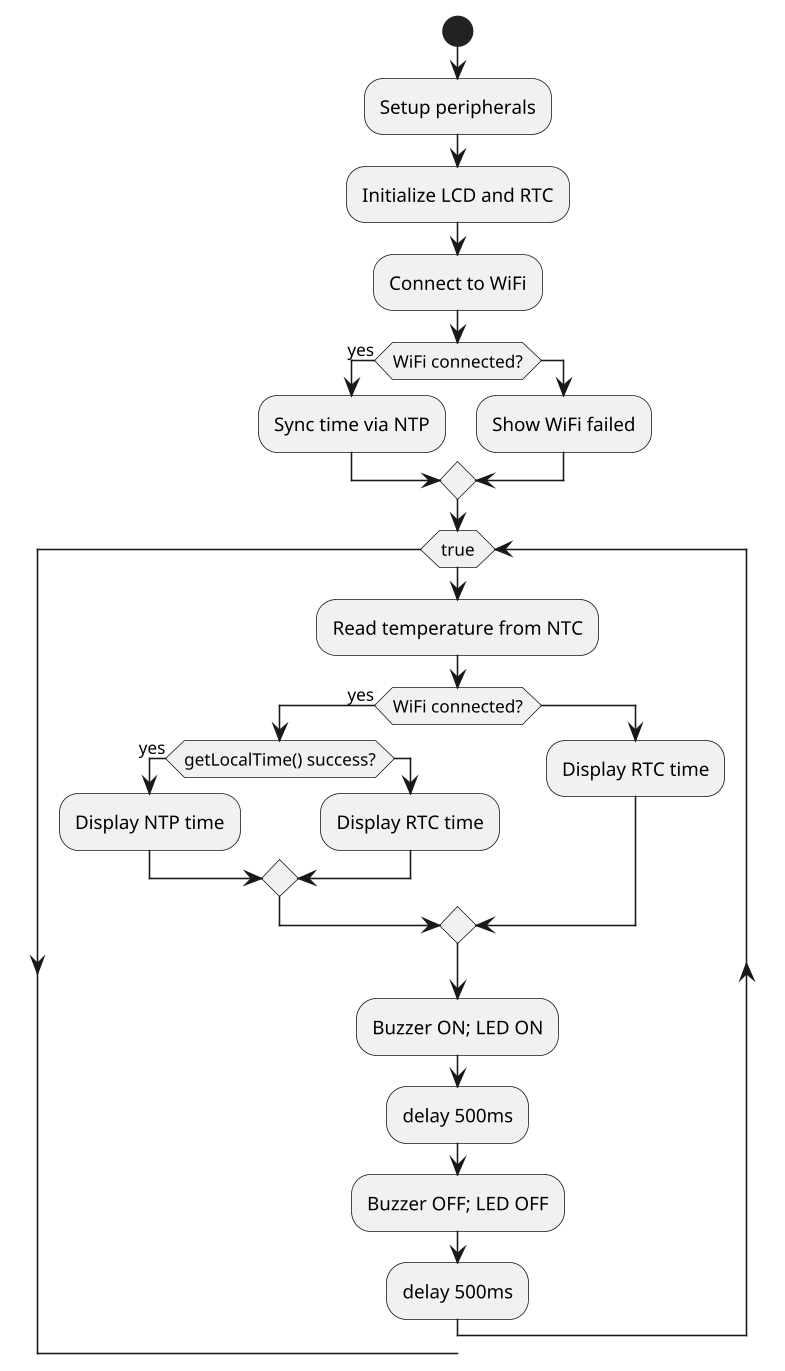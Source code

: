 @startuml
skinparam dpi 150
start
:Setup peripherals;
:Initialize LCD and RTC;
:Connect to WiFi;
if (WiFi connected?) then (yes)
  :Sync time via NTP;
else
  :Show WiFi failed;
endif
while (true)
  :Read temperature from NTC;
  if (WiFi connected?) then (yes)
    if (getLocalTime() success?) then (yes)
      :Display NTP time;
    else
      :Display RTC time;
    endif
  else
    :Display RTC time;
  endif
  :Buzzer ON; LED ON;
  :delay 500ms;
  :Buzzer OFF; LED OFF;
  :delay 500ms;
endwhile
@enduml
